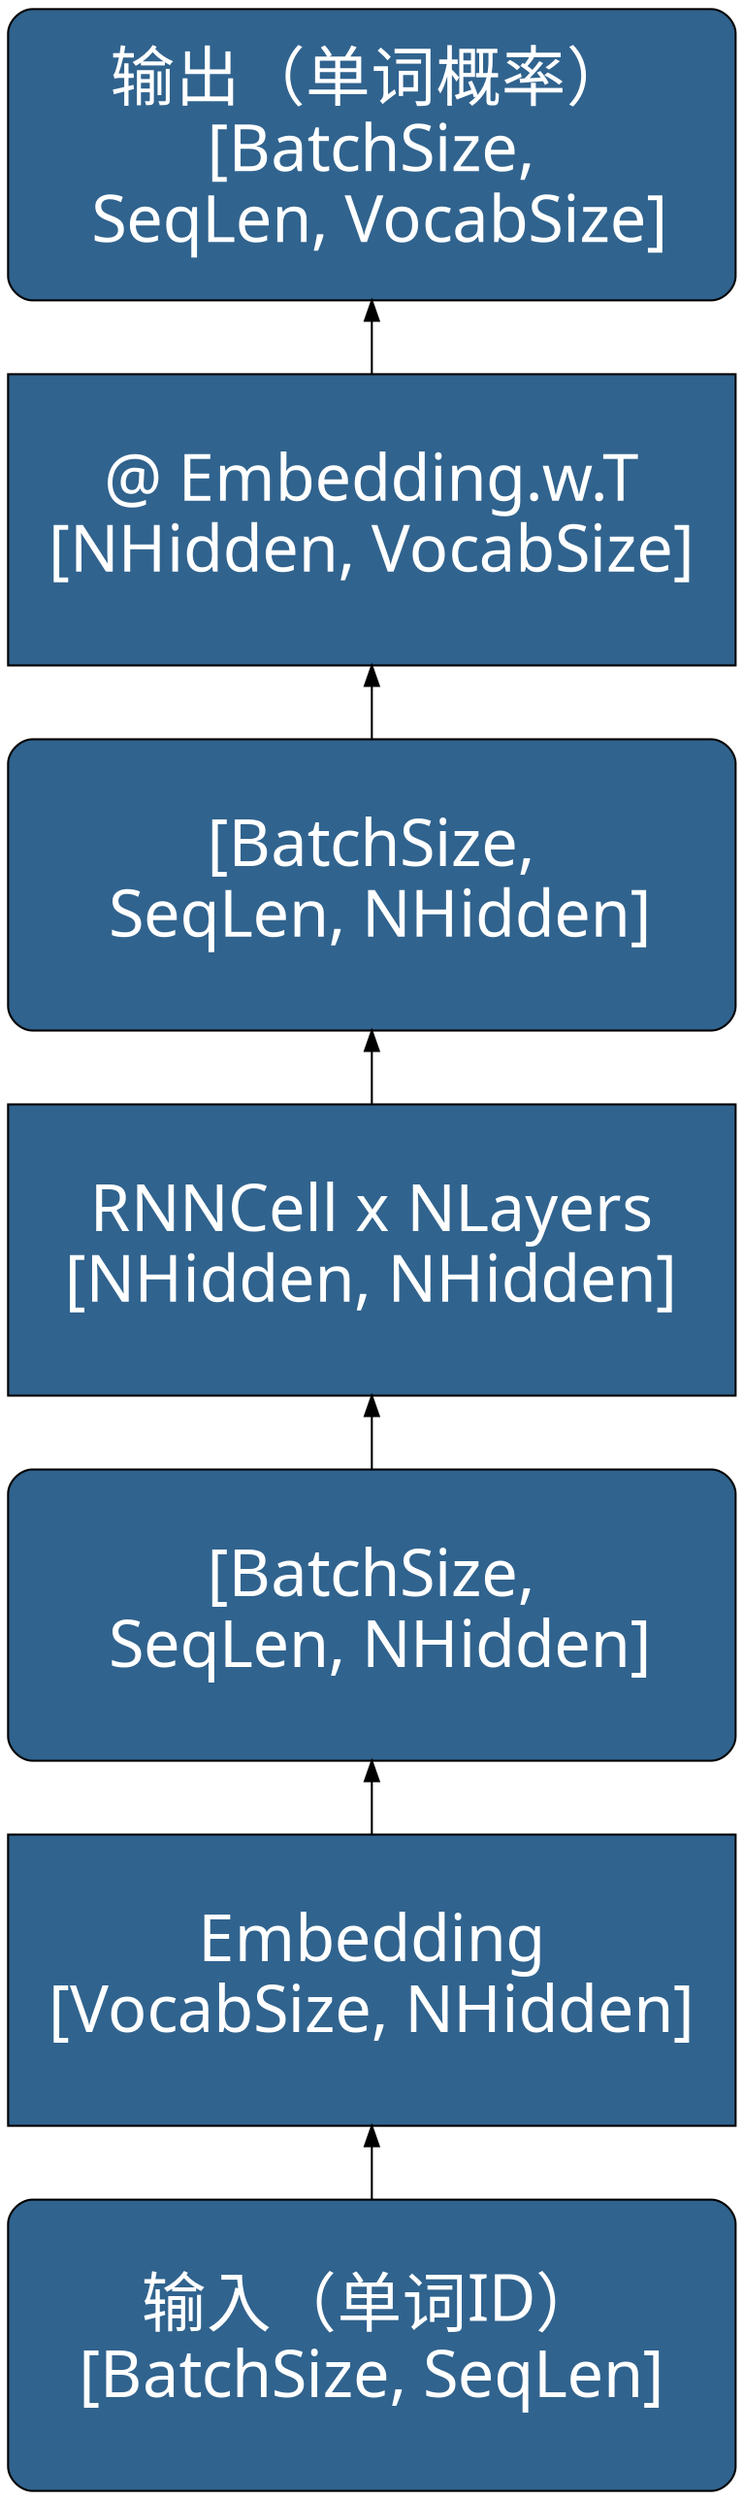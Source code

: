 digraph NLPRNN {
	rankdir=BT
    node [
		style=filled, 
		color=Black
		fontcolor=White, 
		fillcolor="#30638e", 
		fontname="SimHei",
		fontsize=32,
		width=5, height=2,
		shape="box",
	]
	
	
	inp      [label="输入（单词ID）\n[BatchSize, SeqLen]", shape="Mrecord"]
	emb      [label="Embedding\n[VocabSize, NHidden]"]
	inp_emb  [label="[BatchSize,\n SeqLen, NHidden]", shape="Mrecord"]
    rnn      [label="RNNCell x NLayers\n[NHidden, NHidden]"]
    hidst    [label="[BatchSize,\n SeqLen, NHidden]", shape="Mrecord"]
	emb_w_t  [label="@ Embedding.w.T\n[NHidden, VocabSize]"]
	oup      [label="输出（单词概率）\n[BatchSize,\n SeqLen, VocabSize]", shape="Mrecord"]
	
	inp -> emb -> inp_emb -> rnn -> hidst -> emb_w_t -> oup
}